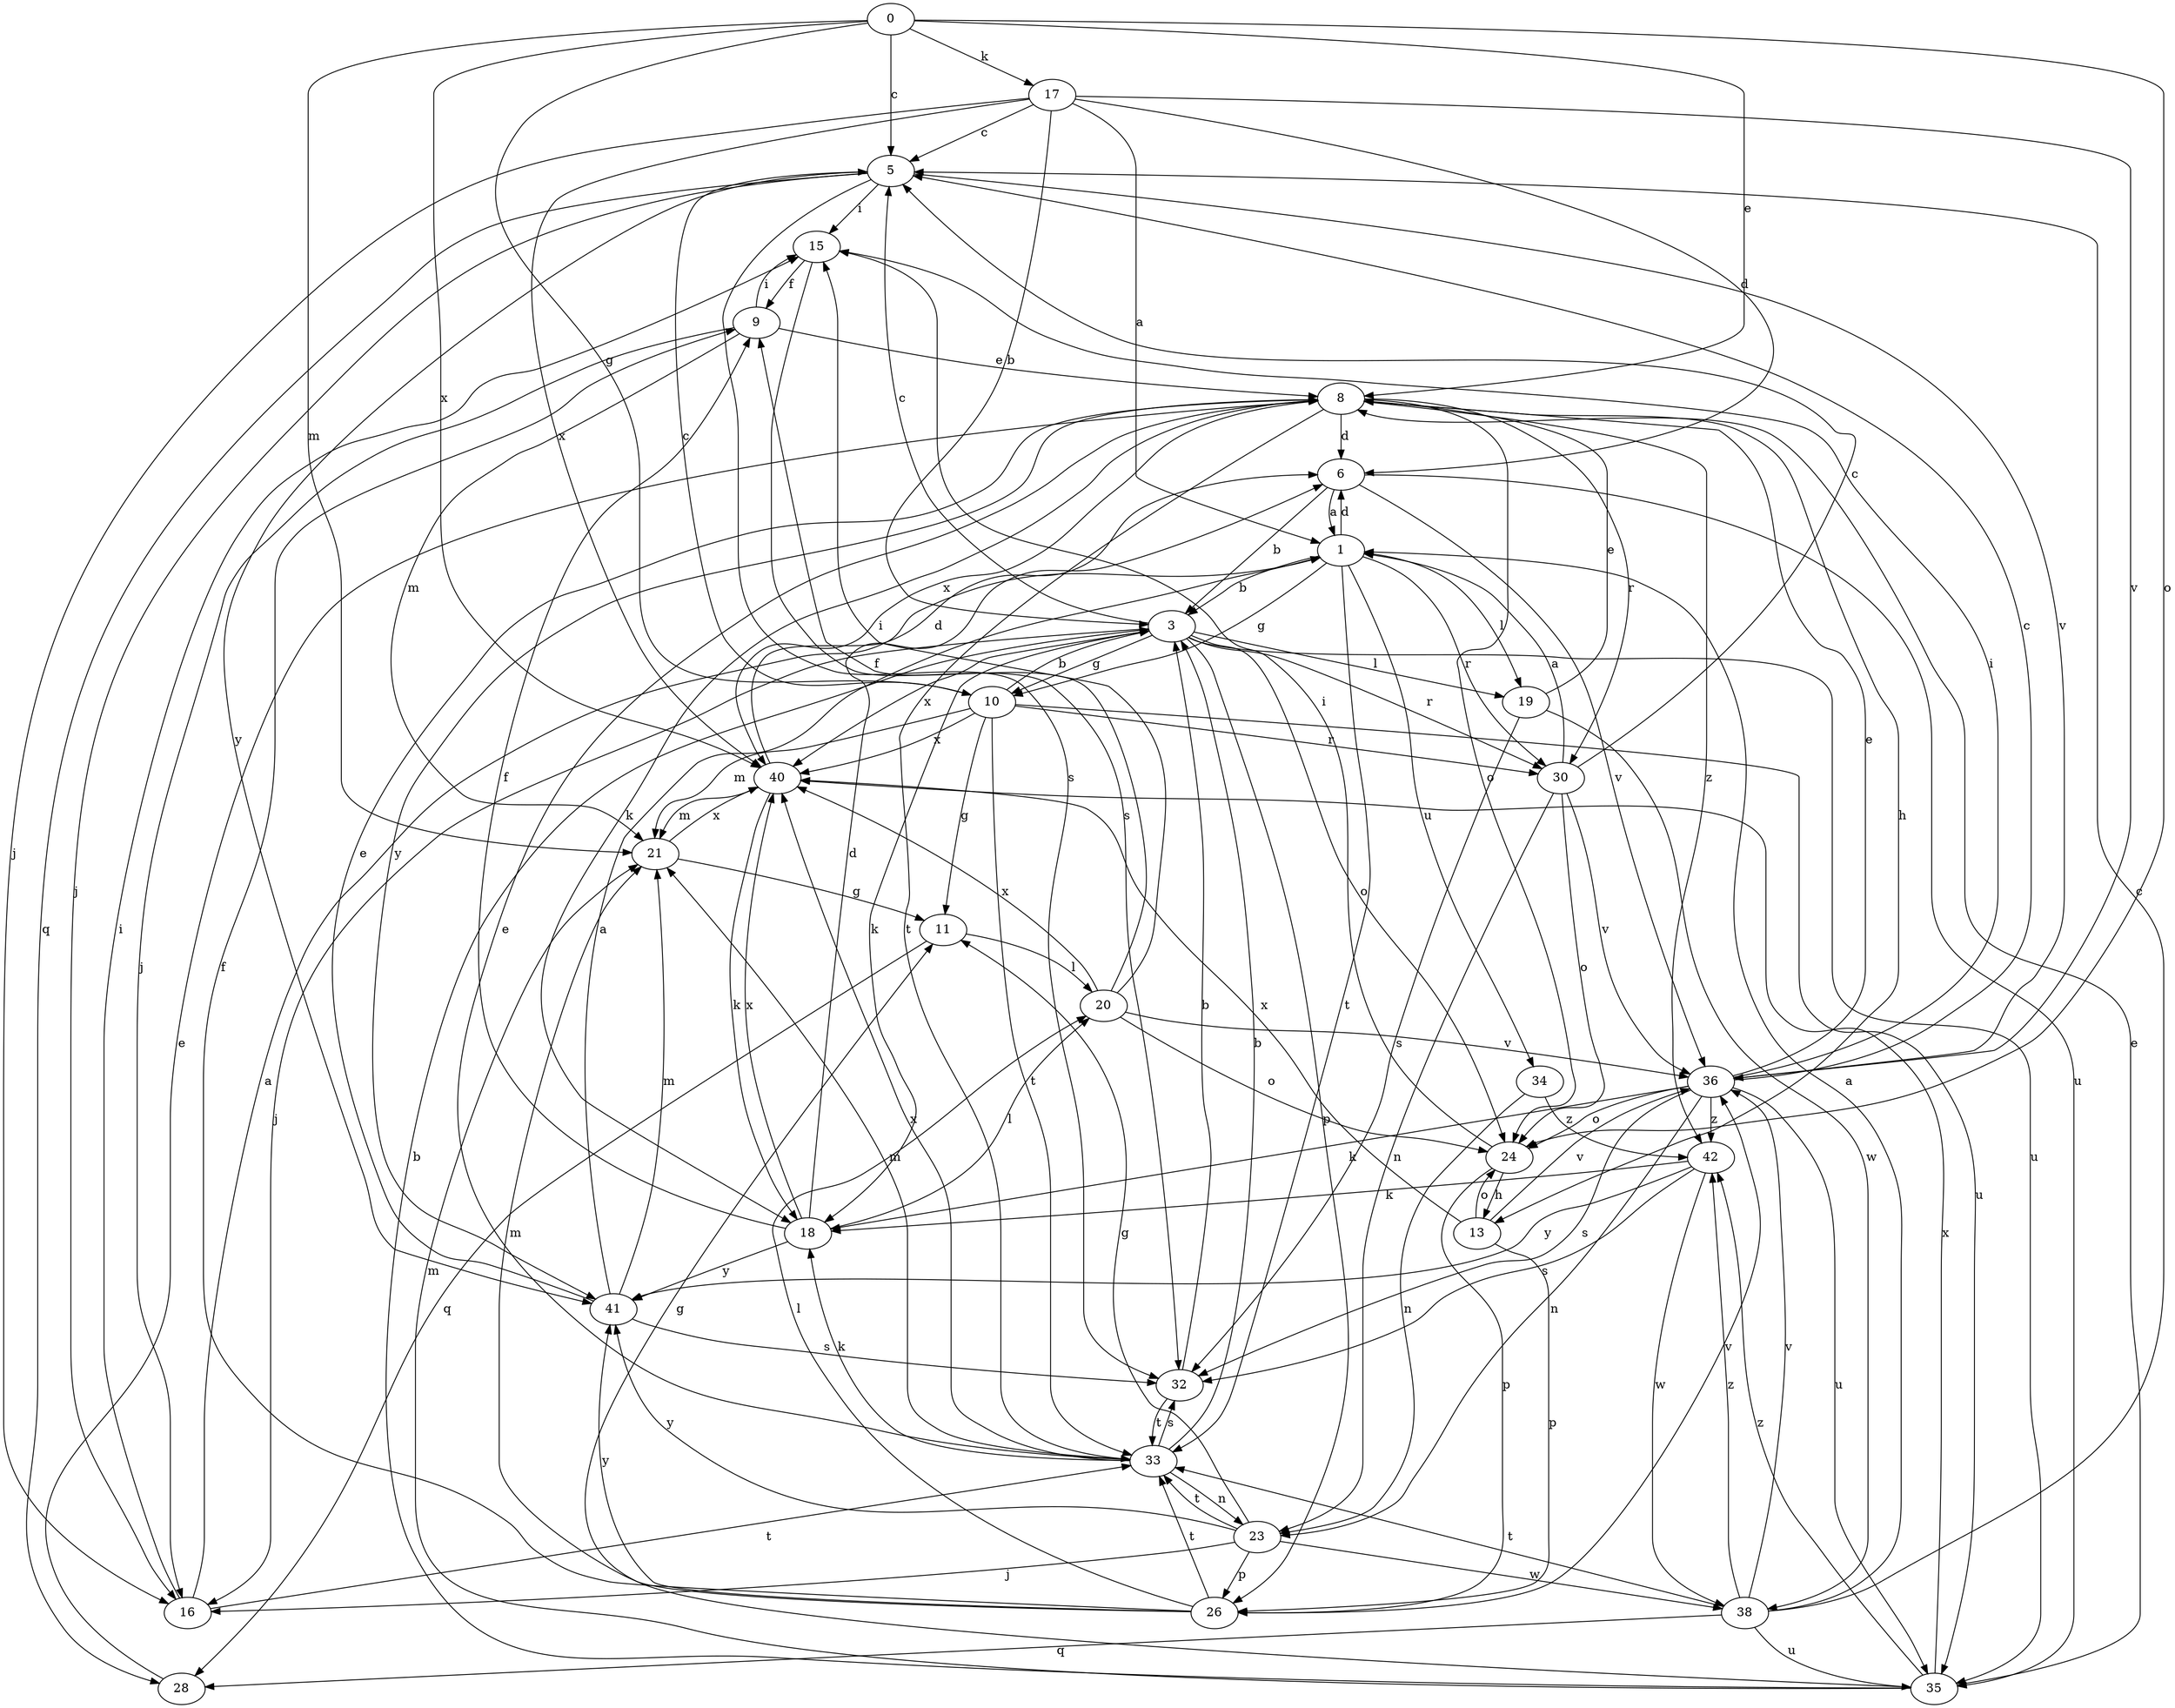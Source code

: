strict digraph  {
0;
1;
3;
5;
6;
8;
9;
10;
11;
13;
15;
16;
17;
18;
19;
20;
21;
23;
24;
26;
28;
30;
32;
33;
34;
35;
36;
38;
40;
41;
42;
0 -> 5  [label=c];
0 -> 8  [label=e];
0 -> 10  [label=g];
0 -> 17  [label=k];
0 -> 21  [label=m];
0 -> 24  [label=o];
0 -> 40  [label=x];
1 -> 3  [label=b];
1 -> 6  [label=d];
1 -> 10  [label=g];
1 -> 19  [label=l];
1 -> 30  [label=r];
1 -> 33  [label=t];
1 -> 34  [label=u];
3 -> 5  [label=c];
3 -> 10  [label=g];
3 -> 16  [label=j];
3 -> 18  [label=k];
3 -> 19  [label=l];
3 -> 24  [label=o];
3 -> 26  [label=p];
3 -> 30  [label=r];
3 -> 35  [label=u];
3 -> 40  [label=x];
5 -> 15  [label=i];
5 -> 16  [label=j];
5 -> 28  [label=q];
5 -> 32  [label=s];
5 -> 36  [label=v];
5 -> 41  [label=y];
6 -> 1  [label=a];
6 -> 3  [label=b];
6 -> 35  [label=u];
6 -> 36  [label=v];
8 -> 6  [label=d];
8 -> 13  [label=h];
8 -> 18  [label=k];
8 -> 24  [label=o];
8 -> 30  [label=r];
8 -> 33  [label=t];
8 -> 40  [label=x];
8 -> 41  [label=y];
8 -> 42  [label=z];
9 -> 8  [label=e];
9 -> 15  [label=i];
9 -> 16  [label=j];
9 -> 21  [label=m];
10 -> 3  [label=b];
10 -> 5  [label=c];
10 -> 11  [label=g];
10 -> 21  [label=m];
10 -> 30  [label=r];
10 -> 33  [label=t];
10 -> 35  [label=u];
10 -> 40  [label=x];
11 -> 20  [label=l];
11 -> 28  [label=q];
13 -> 24  [label=o];
13 -> 26  [label=p];
13 -> 36  [label=v];
13 -> 40  [label=x];
15 -> 9  [label=f];
15 -> 32  [label=s];
16 -> 1  [label=a];
16 -> 15  [label=i];
16 -> 33  [label=t];
17 -> 1  [label=a];
17 -> 3  [label=b];
17 -> 5  [label=c];
17 -> 6  [label=d];
17 -> 16  [label=j];
17 -> 36  [label=v];
17 -> 40  [label=x];
18 -> 6  [label=d];
18 -> 9  [label=f];
18 -> 20  [label=l];
18 -> 40  [label=x];
18 -> 41  [label=y];
19 -> 8  [label=e];
19 -> 32  [label=s];
19 -> 38  [label=w];
20 -> 9  [label=f];
20 -> 15  [label=i];
20 -> 24  [label=o];
20 -> 36  [label=v];
20 -> 40  [label=x];
21 -> 11  [label=g];
21 -> 40  [label=x];
23 -> 11  [label=g];
23 -> 16  [label=j];
23 -> 26  [label=p];
23 -> 33  [label=t];
23 -> 38  [label=w];
23 -> 41  [label=y];
24 -> 13  [label=h];
24 -> 15  [label=i];
24 -> 26  [label=p];
26 -> 9  [label=f];
26 -> 20  [label=l];
26 -> 21  [label=m];
26 -> 33  [label=t];
26 -> 36  [label=v];
26 -> 41  [label=y];
28 -> 8  [label=e];
30 -> 1  [label=a];
30 -> 5  [label=c];
30 -> 23  [label=n];
30 -> 24  [label=o];
30 -> 36  [label=v];
32 -> 3  [label=b];
32 -> 33  [label=t];
33 -> 3  [label=b];
33 -> 8  [label=e];
33 -> 18  [label=k];
33 -> 21  [label=m];
33 -> 23  [label=n];
33 -> 32  [label=s];
33 -> 40  [label=x];
34 -> 23  [label=n];
34 -> 42  [label=z];
35 -> 3  [label=b];
35 -> 8  [label=e];
35 -> 11  [label=g];
35 -> 21  [label=m];
35 -> 40  [label=x];
35 -> 42  [label=z];
36 -> 5  [label=c];
36 -> 8  [label=e];
36 -> 15  [label=i];
36 -> 18  [label=k];
36 -> 23  [label=n];
36 -> 24  [label=o];
36 -> 32  [label=s];
36 -> 35  [label=u];
36 -> 42  [label=z];
38 -> 1  [label=a];
38 -> 5  [label=c];
38 -> 28  [label=q];
38 -> 33  [label=t];
38 -> 35  [label=u];
38 -> 36  [label=v];
38 -> 42  [label=z];
40 -> 6  [label=d];
40 -> 18  [label=k];
40 -> 21  [label=m];
41 -> 1  [label=a];
41 -> 8  [label=e];
41 -> 21  [label=m];
41 -> 32  [label=s];
42 -> 18  [label=k];
42 -> 32  [label=s];
42 -> 38  [label=w];
42 -> 41  [label=y];
}
